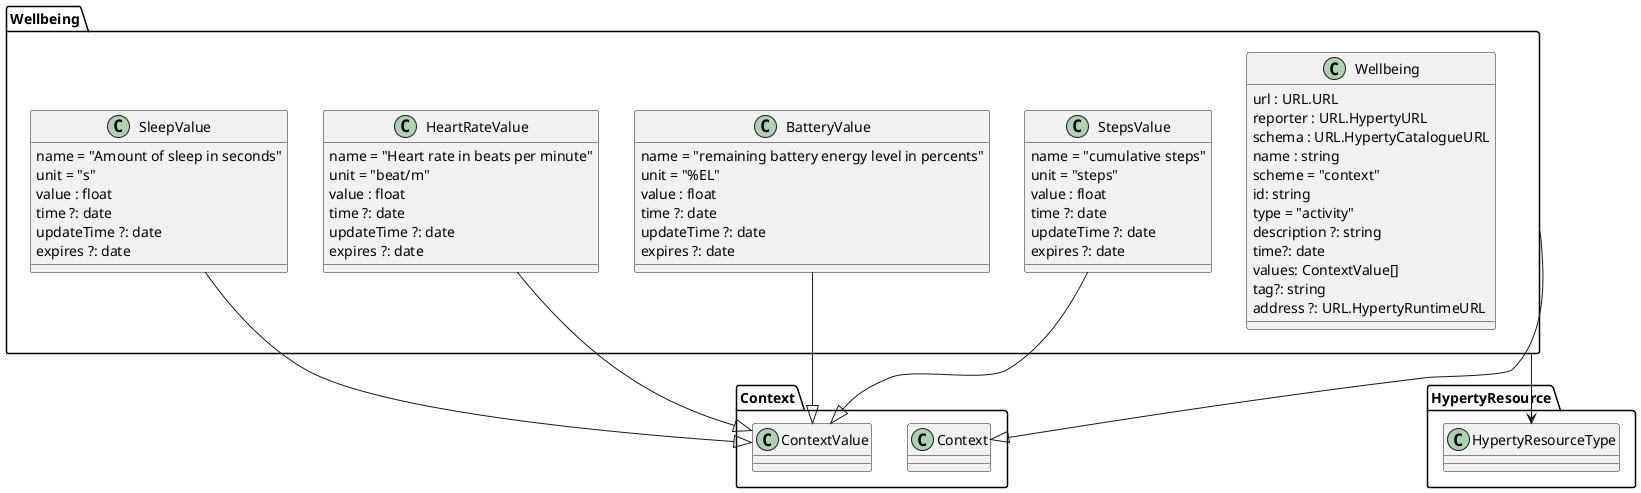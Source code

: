 @startuml "wellbeing.png"

Package Wellbeing {

class Wellbeing {
  url : URL.URL
  reporter : URL.HypertyURL
  schema : URL.HypertyCatalogueURL
  name : string
  scheme = "context"
  id: string
  type = "activity"
  description ?: string
  time?: date
  values: ContextValue[]
  tag?: string
  address ?: URL.HypertyRuntimeURL
}

class StepsValue {
  name = "cumulative steps"
  unit = "steps"
  value : float
  time ?: date
  updateTime ?: date
  expires ?: date
}

class BatteryValue {
  name = "remaining battery energy level in percents"
  unit = "%EL"
  value : float
  time ?: date
  updateTime ?: date
  expires ?: date
}

class HeartRateValue {
  name = "Heart rate in beats per minute"
  unit = "beat/m"
  value : float
  time ?: date
  updateTime ?: date
  expires ?: date
}

class SleepValue {
  name = "Amount of sleep in seconds"
  unit = "s"
  value : float
  time ?: date
  updateTime ?: date
  expires ?: date
}

}


Wellbeing --|> Context.Context
SleepValue --|> Context.ContextValue
HeartRateValue --|> Context.ContextValue
BatteryValue --|> Context.ContextValue
StepsValue --|> Context.ContextValue


Wellbeing --> HypertyResource.HypertyResourceType


@enduml
